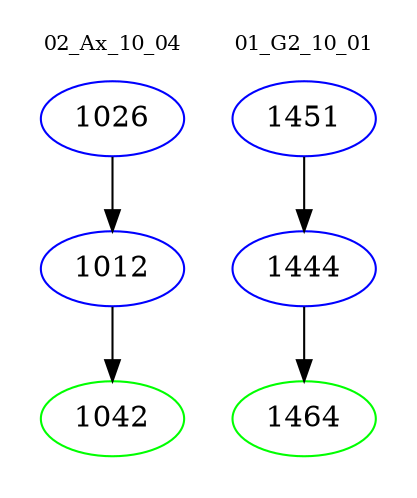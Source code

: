 digraph{
subgraph cluster_0 {
color = white
label = "02_Ax_10_04";
fontsize=10;
T0_1026 [label="1026", color="blue"]
T0_1026 -> T0_1012 [color="black"]
T0_1012 [label="1012", color="blue"]
T0_1012 -> T0_1042 [color="black"]
T0_1042 [label="1042", color="green"]
}
subgraph cluster_1 {
color = white
label = "01_G2_10_01";
fontsize=10;
T1_1451 [label="1451", color="blue"]
T1_1451 -> T1_1444 [color="black"]
T1_1444 [label="1444", color="blue"]
T1_1444 -> T1_1464 [color="black"]
T1_1464 [label="1464", color="green"]
}
}
